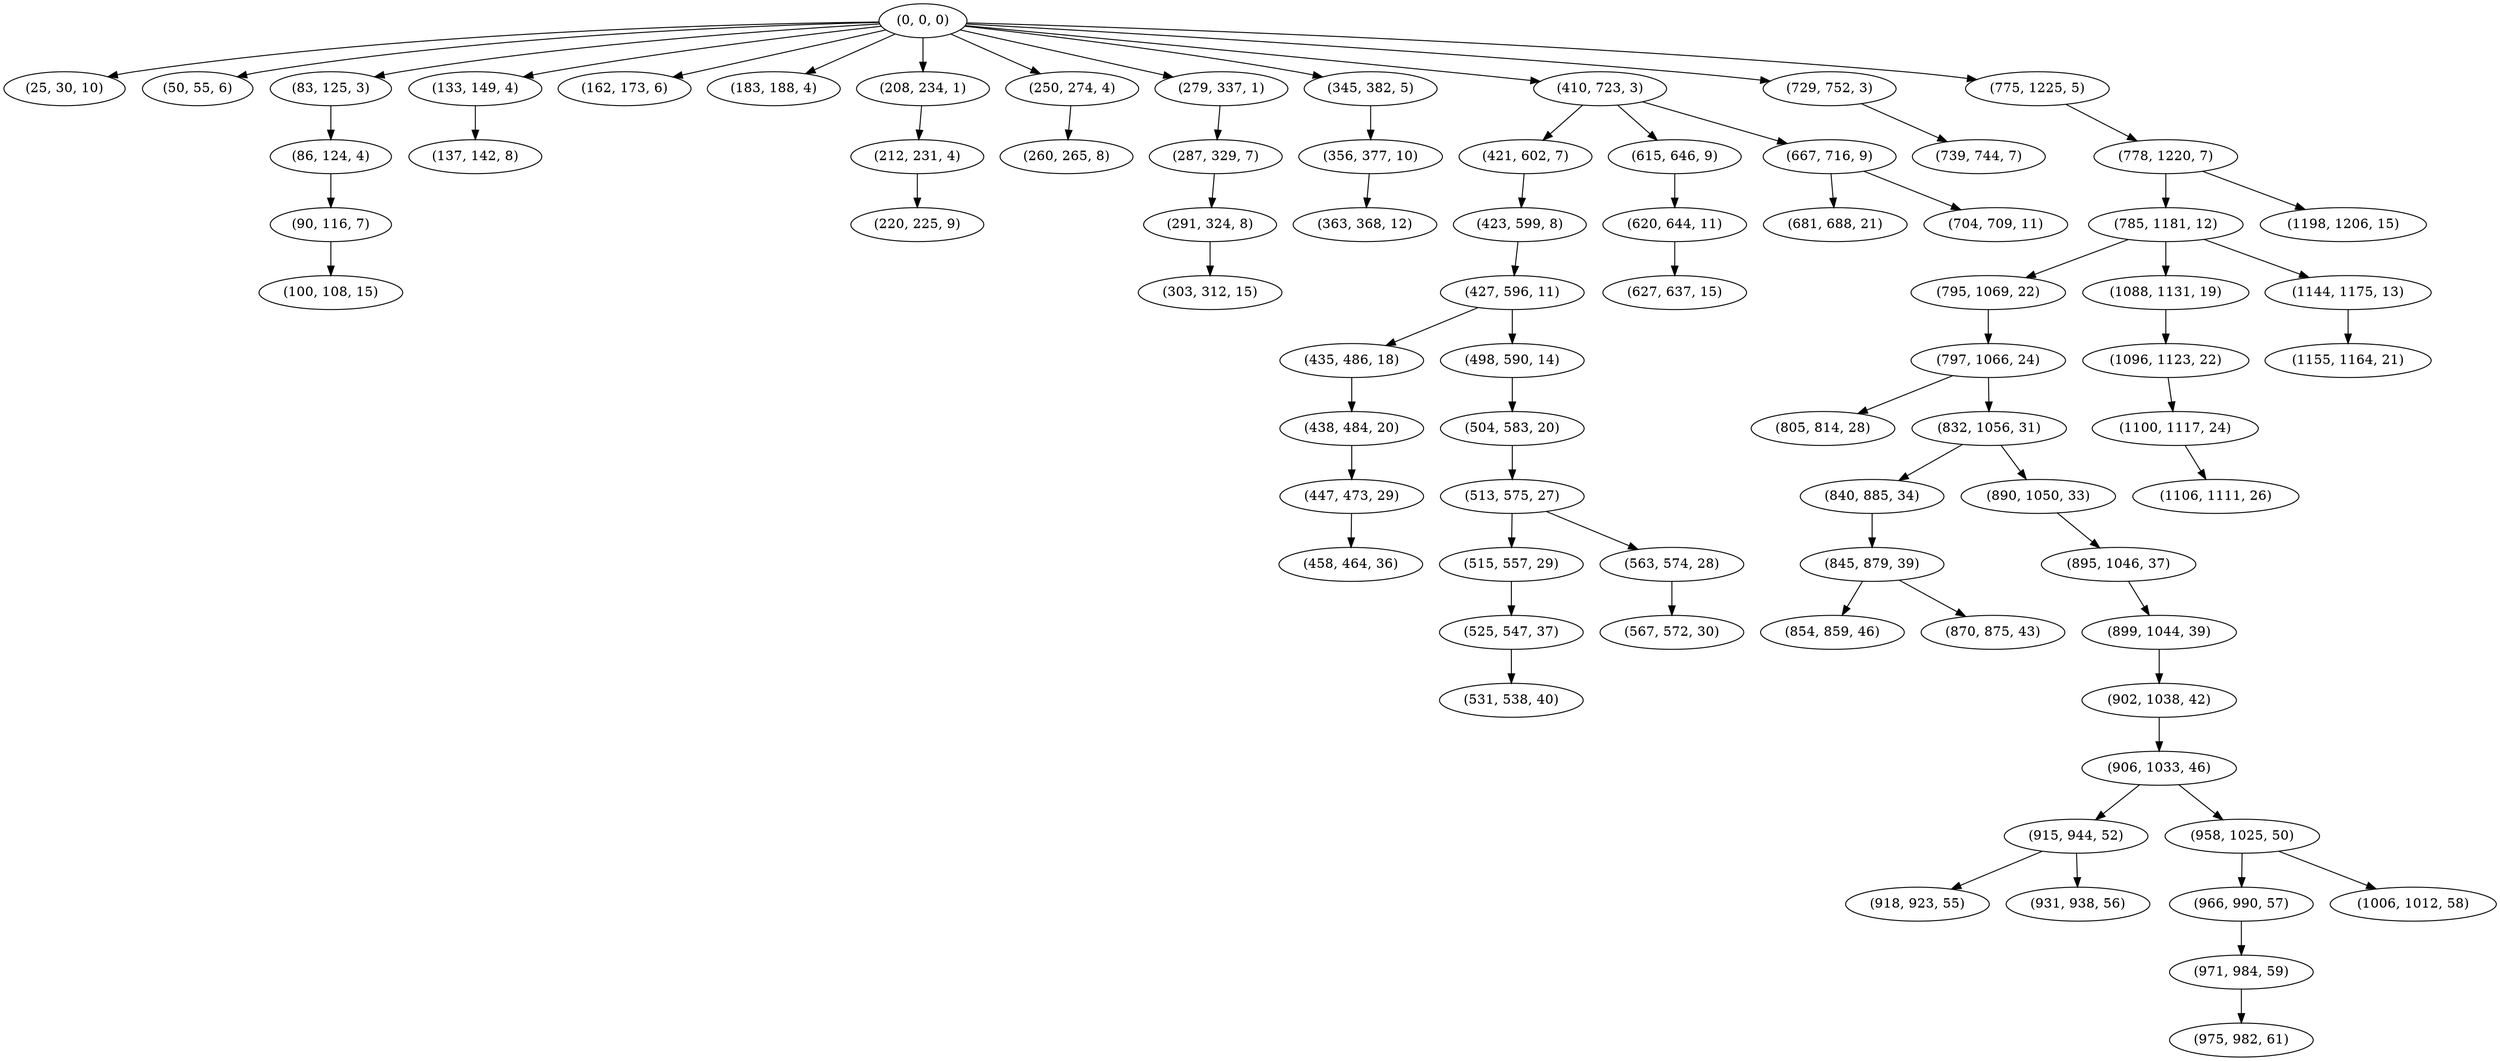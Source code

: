 digraph tree {
    "(0, 0, 0)";
    "(25, 30, 10)";
    "(50, 55, 6)";
    "(83, 125, 3)";
    "(86, 124, 4)";
    "(90, 116, 7)";
    "(100, 108, 15)";
    "(133, 149, 4)";
    "(137, 142, 8)";
    "(162, 173, 6)";
    "(183, 188, 4)";
    "(208, 234, 1)";
    "(212, 231, 4)";
    "(220, 225, 9)";
    "(250, 274, 4)";
    "(260, 265, 8)";
    "(279, 337, 1)";
    "(287, 329, 7)";
    "(291, 324, 8)";
    "(303, 312, 15)";
    "(345, 382, 5)";
    "(356, 377, 10)";
    "(363, 368, 12)";
    "(410, 723, 3)";
    "(421, 602, 7)";
    "(423, 599, 8)";
    "(427, 596, 11)";
    "(435, 486, 18)";
    "(438, 484, 20)";
    "(447, 473, 29)";
    "(458, 464, 36)";
    "(498, 590, 14)";
    "(504, 583, 20)";
    "(513, 575, 27)";
    "(515, 557, 29)";
    "(525, 547, 37)";
    "(531, 538, 40)";
    "(563, 574, 28)";
    "(567, 572, 30)";
    "(615, 646, 9)";
    "(620, 644, 11)";
    "(627, 637, 15)";
    "(667, 716, 9)";
    "(681, 688, 21)";
    "(704, 709, 11)";
    "(729, 752, 3)";
    "(739, 744, 7)";
    "(775, 1225, 5)";
    "(778, 1220, 7)";
    "(785, 1181, 12)";
    "(795, 1069, 22)";
    "(797, 1066, 24)";
    "(805, 814, 28)";
    "(832, 1056, 31)";
    "(840, 885, 34)";
    "(845, 879, 39)";
    "(854, 859, 46)";
    "(870, 875, 43)";
    "(890, 1050, 33)";
    "(895, 1046, 37)";
    "(899, 1044, 39)";
    "(902, 1038, 42)";
    "(906, 1033, 46)";
    "(915, 944, 52)";
    "(918, 923, 55)";
    "(931, 938, 56)";
    "(958, 1025, 50)";
    "(966, 990, 57)";
    "(971, 984, 59)";
    "(975, 982, 61)";
    "(1006, 1012, 58)";
    "(1088, 1131, 19)";
    "(1096, 1123, 22)";
    "(1100, 1117, 24)";
    "(1106, 1111, 26)";
    "(1144, 1175, 13)";
    "(1155, 1164, 21)";
    "(1198, 1206, 15)";
    "(0, 0, 0)" -> "(25, 30, 10)";
    "(0, 0, 0)" -> "(50, 55, 6)";
    "(0, 0, 0)" -> "(83, 125, 3)";
    "(0, 0, 0)" -> "(133, 149, 4)";
    "(0, 0, 0)" -> "(162, 173, 6)";
    "(0, 0, 0)" -> "(183, 188, 4)";
    "(0, 0, 0)" -> "(208, 234, 1)";
    "(0, 0, 0)" -> "(250, 274, 4)";
    "(0, 0, 0)" -> "(279, 337, 1)";
    "(0, 0, 0)" -> "(345, 382, 5)";
    "(0, 0, 0)" -> "(410, 723, 3)";
    "(0, 0, 0)" -> "(729, 752, 3)";
    "(0, 0, 0)" -> "(775, 1225, 5)";
    "(83, 125, 3)" -> "(86, 124, 4)";
    "(86, 124, 4)" -> "(90, 116, 7)";
    "(90, 116, 7)" -> "(100, 108, 15)";
    "(133, 149, 4)" -> "(137, 142, 8)";
    "(208, 234, 1)" -> "(212, 231, 4)";
    "(212, 231, 4)" -> "(220, 225, 9)";
    "(250, 274, 4)" -> "(260, 265, 8)";
    "(279, 337, 1)" -> "(287, 329, 7)";
    "(287, 329, 7)" -> "(291, 324, 8)";
    "(291, 324, 8)" -> "(303, 312, 15)";
    "(345, 382, 5)" -> "(356, 377, 10)";
    "(356, 377, 10)" -> "(363, 368, 12)";
    "(410, 723, 3)" -> "(421, 602, 7)";
    "(410, 723, 3)" -> "(615, 646, 9)";
    "(410, 723, 3)" -> "(667, 716, 9)";
    "(421, 602, 7)" -> "(423, 599, 8)";
    "(423, 599, 8)" -> "(427, 596, 11)";
    "(427, 596, 11)" -> "(435, 486, 18)";
    "(427, 596, 11)" -> "(498, 590, 14)";
    "(435, 486, 18)" -> "(438, 484, 20)";
    "(438, 484, 20)" -> "(447, 473, 29)";
    "(447, 473, 29)" -> "(458, 464, 36)";
    "(498, 590, 14)" -> "(504, 583, 20)";
    "(504, 583, 20)" -> "(513, 575, 27)";
    "(513, 575, 27)" -> "(515, 557, 29)";
    "(513, 575, 27)" -> "(563, 574, 28)";
    "(515, 557, 29)" -> "(525, 547, 37)";
    "(525, 547, 37)" -> "(531, 538, 40)";
    "(563, 574, 28)" -> "(567, 572, 30)";
    "(615, 646, 9)" -> "(620, 644, 11)";
    "(620, 644, 11)" -> "(627, 637, 15)";
    "(667, 716, 9)" -> "(681, 688, 21)";
    "(667, 716, 9)" -> "(704, 709, 11)";
    "(729, 752, 3)" -> "(739, 744, 7)";
    "(775, 1225, 5)" -> "(778, 1220, 7)";
    "(778, 1220, 7)" -> "(785, 1181, 12)";
    "(778, 1220, 7)" -> "(1198, 1206, 15)";
    "(785, 1181, 12)" -> "(795, 1069, 22)";
    "(785, 1181, 12)" -> "(1088, 1131, 19)";
    "(785, 1181, 12)" -> "(1144, 1175, 13)";
    "(795, 1069, 22)" -> "(797, 1066, 24)";
    "(797, 1066, 24)" -> "(805, 814, 28)";
    "(797, 1066, 24)" -> "(832, 1056, 31)";
    "(832, 1056, 31)" -> "(840, 885, 34)";
    "(832, 1056, 31)" -> "(890, 1050, 33)";
    "(840, 885, 34)" -> "(845, 879, 39)";
    "(845, 879, 39)" -> "(854, 859, 46)";
    "(845, 879, 39)" -> "(870, 875, 43)";
    "(890, 1050, 33)" -> "(895, 1046, 37)";
    "(895, 1046, 37)" -> "(899, 1044, 39)";
    "(899, 1044, 39)" -> "(902, 1038, 42)";
    "(902, 1038, 42)" -> "(906, 1033, 46)";
    "(906, 1033, 46)" -> "(915, 944, 52)";
    "(906, 1033, 46)" -> "(958, 1025, 50)";
    "(915, 944, 52)" -> "(918, 923, 55)";
    "(915, 944, 52)" -> "(931, 938, 56)";
    "(958, 1025, 50)" -> "(966, 990, 57)";
    "(958, 1025, 50)" -> "(1006, 1012, 58)";
    "(966, 990, 57)" -> "(971, 984, 59)";
    "(971, 984, 59)" -> "(975, 982, 61)";
    "(1088, 1131, 19)" -> "(1096, 1123, 22)";
    "(1096, 1123, 22)" -> "(1100, 1117, 24)";
    "(1100, 1117, 24)" -> "(1106, 1111, 26)";
    "(1144, 1175, 13)" -> "(1155, 1164, 21)";
}
